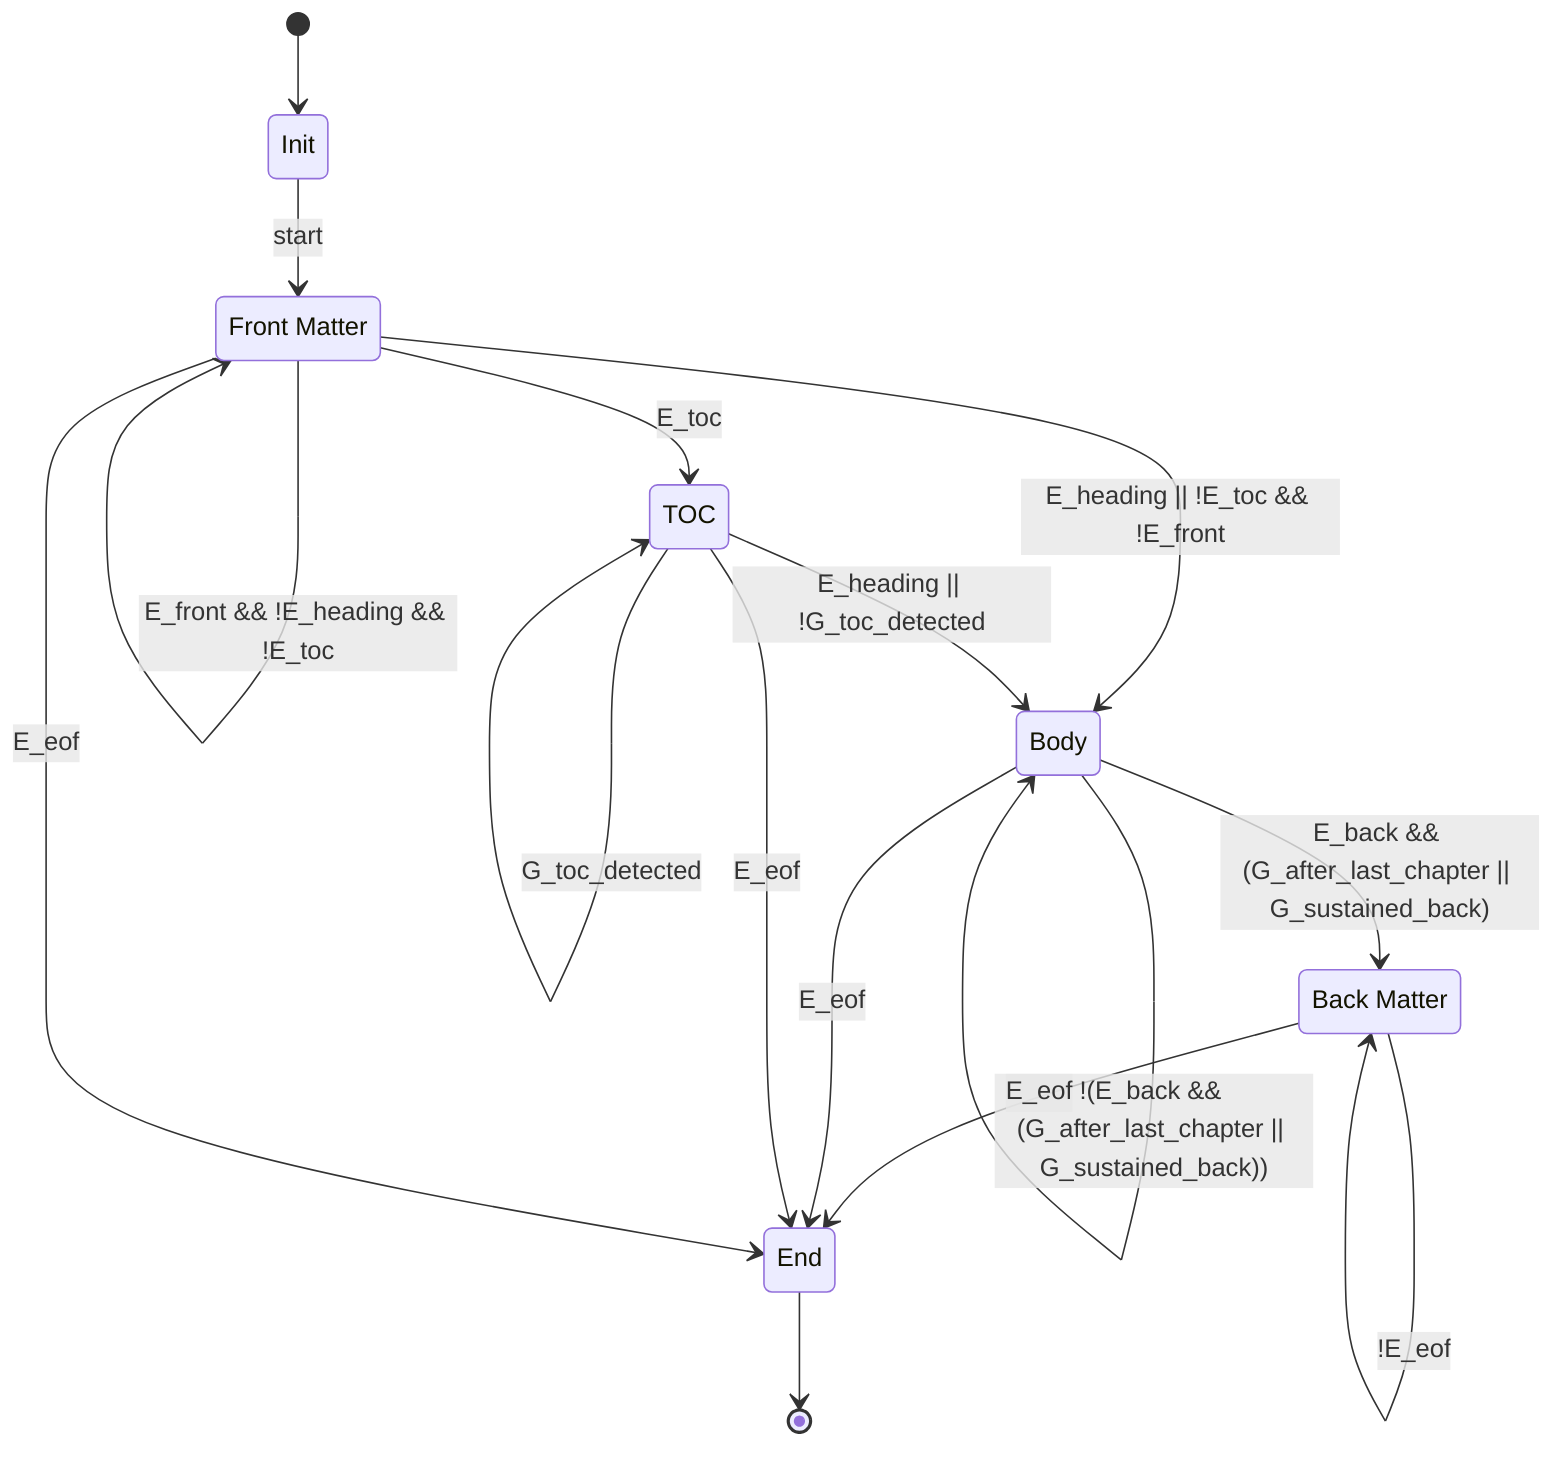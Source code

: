 stateDiagram-v2
  [*] --> Init
  Init --> Front: start

  state "Front Matter" as Front
  state TOC
  state Body
  state "Back Matter" as Back
  state End

  %% Events (evaluated per page)
  %% E_front: front signals present (copyright, isbn, dedication, foreword, preface, prologue)
  %% E_toc: toc signals ("Contents", dotted leaders, lines ending with numbers, entry density)
  %% E_heading: heading signals (Chapter/Part/Prologue/Epilogue regex, UPPERCASE short line, numeric-only, roman numerals)
  %% E_back: back signals (acknowledgments, about the author, reading group guide, afterword, notes, glossary, appendix, preview)
  %% E_eof: end of pages

  %% Guards
  %% G_toc_detected: we are on a TOC page or contiguous TOC continues
  %% G_anchor_match: page matches TOC anchor within ± tolerance
  %% G_after_last_chapter: expected chapters (from TOC) reached
  %% G_sustained_back: >= 2 consecutive back-signal pages

  Front --> TOC: E_toc
  Front --> Body: E_heading || !E_toc && !E_front
  Front --> Front: E_front && !E_heading && !E_toc

  TOC --> TOC: G_toc_detected
  TOC --> Body: E_heading || !G_toc_detected

  Body --> Body: !(E_back && (G_after_last_chapter || G_sustained_back))
  Body --> Back: E_back && (G_after_last_chapter || G_sustained_back)

  Back --> Back: !E_eof
  Back --> End: E_eof

  Body --> End: E_eof
  TOC --> End: E_eof
  Front --> End: E_eof
  End --> [*]